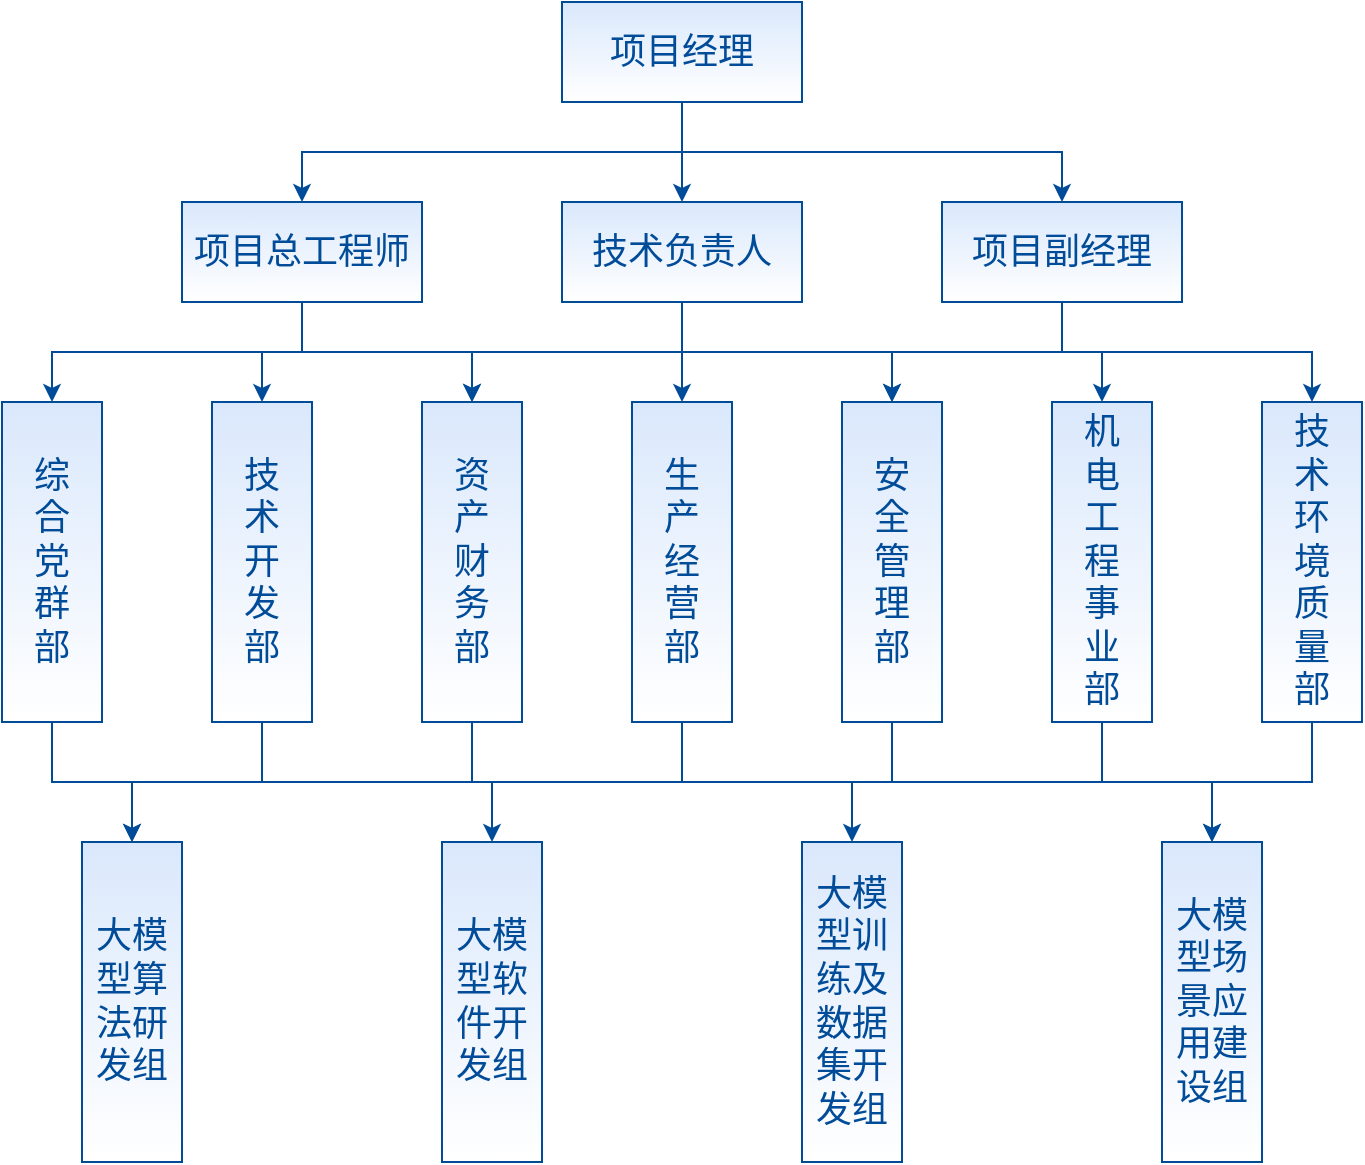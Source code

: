 <mxfile version="26.0.15">
  <diagram name="第 1 页" id="qCIMGLovxdSjHzpxvoWO">
    <mxGraphModel dx="1050" dy="557" grid="1" gridSize="10" guides="1" tooltips="1" connect="1" arrows="1" fold="1" page="1" pageScale="1" pageWidth="827" pageHeight="1169" math="0" shadow="0">
      <root>
        <mxCell id="0" />
        <mxCell id="1" parent="0" />
        <mxCell id="71Y5wNoeTz0tmSPdlZx3-5" style="edgeStyle=orthogonalEdgeStyle;rounded=0;orthogonalLoop=1;jettySize=auto;html=1;exitX=0.5;exitY=1;exitDx=0;exitDy=0;entryX=0.5;entryY=0;entryDx=0;entryDy=0;strokeColor=#004C99;" edge="1" parent="1" source="71Y5wNoeTz0tmSPdlZx3-1" target="71Y5wNoeTz0tmSPdlZx3-3">
          <mxGeometry relative="1" as="geometry" />
        </mxCell>
        <mxCell id="71Y5wNoeTz0tmSPdlZx3-6" style="edgeStyle=orthogonalEdgeStyle;rounded=0;orthogonalLoop=1;jettySize=auto;html=1;exitX=0.5;exitY=1;exitDx=0;exitDy=0;entryX=0.5;entryY=0;entryDx=0;entryDy=0;strokeColor=#004C99;" edge="1" parent="1" source="71Y5wNoeTz0tmSPdlZx3-1" target="71Y5wNoeTz0tmSPdlZx3-2">
          <mxGeometry relative="1" as="geometry" />
        </mxCell>
        <mxCell id="71Y5wNoeTz0tmSPdlZx3-7" style="edgeStyle=orthogonalEdgeStyle;rounded=0;orthogonalLoop=1;jettySize=auto;html=1;exitX=0.5;exitY=1;exitDx=0;exitDy=0;entryX=0.5;entryY=0;entryDx=0;entryDy=0;strokeColor=#004C99;" edge="1" parent="1" source="71Y5wNoeTz0tmSPdlZx3-1" target="71Y5wNoeTz0tmSPdlZx3-4">
          <mxGeometry relative="1" as="geometry" />
        </mxCell>
        <mxCell id="71Y5wNoeTz0tmSPdlZx3-1" value="&lt;font style=&quot;font-size: 18px; color: rgb(0, 76, 153);&quot;&gt;项目经理&lt;/font&gt;" style="rounded=0;whiteSpace=wrap;html=1;strokeColor=#004C99;fillColor=#dae8fc;gradientColor=#FFFFFF;" vertex="1" parent="1">
          <mxGeometry x="340" y="60" width="120" height="50" as="geometry" />
        </mxCell>
        <mxCell id="71Y5wNoeTz0tmSPdlZx3-16" style="edgeStyle=orthogonalEdgeStyle;rounded=0;orthogonalLoop=1;jettySize=auto;html=1;exitX=0.5;exitY=1;exitDx=0;exitDy=0;entryX=0.5;entryY=0;entryDx=0;entryDy=0;strokeColor=#004C99;" edge="1" parent="1" source="71Y5wNoeTz0tmSPdlZx3-2" target="71Y5wNoeTz0tmSPdlZx3-12">
          <mxGeometry relative="1" as="geometry" />
        </mxCell>
        <mxCell id="71Y5wNoeTz0tmSPdlZx3-19" style="edgeStyle=orthogonalEdgeStyle;rounded=0;orthogonalLoop=1;jettySize=auto;html=1;exitX=0.5;exitY=1;exitDx=0;exitDy=0;entryX=0.5;entryY=0;entryDx=0;entryDy=0;strokeColor=#004C99;" edge="1" parent="1" source="71Y5wNoeTz0tmSPdlZx3-2" target="71Y5wNoeTz0tmSPdlZx3-8">
          <mxGeometry relative="1" as="geometry" />
        </mxCell>
        <mxCell id="71Y5wNoeTz0tmSPdlZx3-20" style="edgeStyle=orthogonalEdgeStyle;rounded=0;orthogonalLoop=1;jettySize=auto;html=1;exitX=0.5;exitY=1;exitDx=0;exitDy=0;entryX=0.5;entryY=0;entryDx=0;entryDy=0;strokeColor=#004C99;" edge="1" parent="1" source="71Y5wNoeTz0tmSPdlZx3-2" target="71Y5wNoeTz0tmSPdlZx3-11">
          <mxGeometry relative="1" as="geometry" />
        </mxCell>
        <mxCell id="71Y5wNoeTz0tmSPdlZx3-2" value="&lt;font style=&quot;font-size: 18px; color: rgb(0, 76, 153);&quot;&gt;项目总工程师&lt;/font&gt;" style="rounded=0;whiteSpace=wrap;html=1;strokeColor=#004C99;fillColor=#dae8fc;gradientColor=#FFFFFF;" vertex="1" parent="1">
          <mxGeometry x="150" y="160" width="120" height="50" as="geometry" />
        </mxCell>
        <mxCell id="71Y5wNoeTz0tmSPdlZx3-15" style="edgeStyle=orthogonalEdgeStyle;rounded=0;orthogonalLoop=1;jettySize=auto;html=1;exitX=0.5;exitY=1;exitDx=0;exitDy=0;entryX=0.5;entryY=0;entryDx=0;entryDy=0;strokeColor=#004C99;" edge="1" parent="1" source="71Y5wNoeTz0tmSPdlZx3-3" target="71Y5wNoeTz0tmSPdlZx3-10">
          <mxGeometry relative="1" as="geometry" />
        </mxCell>
        <mxCell id="71Y5wNoeTz0tmSPdlZx3-21" style="edgeStyle=orthogonalEdgeStyle;rounded=0;orthogonalLoop=1;jettySize=auto;html=1;exitX=0.5;exitY=1;exitDx=0;exitDy=0;entryX=0.5;entryY=0;entryDx=0;entryDy=0;strokeColor=#004C99;" edge="1" parent="1" source="71Y5wNoeTz0tmSPdlZx3-3" target="71Y5wNoeTz0tmSPdlZx3-11">
          <mxGeometry relative="1" as="geometry" />
        </mxCell>
        <mxCell id="71Y5wNoeTz0tmSPdlZx3-22" style="edgeStyle=orthogonalEdgeStyle;rounded=0;orthogonalLoop=1;jettySize=auto;html=1;exitX=0.5;exitY=1;exitDx=0;exitDy=0;entryX=0.5;entryY=0;entryDx=0;entryDy=0;strokeColor=#004C99;" edge="1" parent="1" source="71Y5wNoeTz0tmSPdlZx3-3" target="71Y5wNoeTz0tmSPdlZx3-9">
          <mxGeometry relative="1" as="geometry" />
        </mxCell>
        <mxCell id="71Y5wNoeTz0tmSPdlZx3-3" value="&lt;font style=&quot;font-size: 18px; color: rgb(0, 76, 153);&quot;&gt;技术负责人&lt;/font&gt;" style="rounded=0;whiteSpace=wrap;html=1;strokeColor=#004C99;fillColor=#dae8fc;gradientColor=#FFFFFF;" vertex="1" parent="1">
          <mxGeometry x="340" y="160" width="120" height="50" as="geometry" />
        </mxCell>
        <mxCell id="71Y5wNoeTz0tmSPdlZx3-17" style="edgeStyle=orthogonalEdgeStyle;rounded=0;orthogonalLoop=1;jettySize=auto;html=1;exitX=0.5;exitY=1;exitDx=0;exitDy=0;entryX=0.5;entryY=0;entryDx=0;entryDy=0;strokeColor=#004C99;" edge="1" parent="1" source="71Y5wNoeTz0tmSPdlZx3-4" target="71Y5wNoeTz0tmSPdlZx3-13">
          <mxGeometry relative="1" as="geometry" />
        </mxCell>
        <mxCell id="71Y5wNoeTz0tmSPdlZx3-23" style="edgeStyle=orthogonalEdgeStyle;rounded=0;orthogonalLoop=1;jettySize=auto;html=1;exitX=0.5;exitY=1;exitDx=0;exitDy=0;entryX=0.5;entryY=0;entryDx=0;entryDy=0;strokeColor=#004C99;" edge="1" parent="1" source="71Y5wNoeTz0tmSPdlZx3-4" target="71Y5wNoeTz0tmSPdlZx3-14">
          <mxGeometry relative="1" as="geometry" />
        </mxCell>
        <mxCell id="71Y5wNoeTz0tmSPdlZx3-24" style="edgeStyle=orthogonalEdgeStyle;rounded=0;orthogonalLoop=1;jettySize=auto;html=1;exitX=0.5;exitY=1;exitDx=0;exitDy=0;entryX=0.5;entryY=0;entryDx=0;entryDy=0;strokeColor=#004C99;" edge="1" parent="1" source="71Y5wNoeTz0tmSPdlZx3-4" target="71Y5wNoeTz0tmSPdlZx3-9">
          <mxGeometry relative="1" as="geometry" />
        </mxCell>
        <mxCell id="71Y5wNoeTz0tmSPdlZx3-4" value="&lt;font style=&quot;font-size: 18px; color: rgb(0, 76, 153);&quot;&gt;项目副经理&lt;/font&gt;" style="rounded=0;whiteSpace=wrap;html=1;strokeColor=#004C99;fillColor=#dae8fc;gradientColor=#FFFFFF;" vertex="1" parent="1">
          <mxGeometry x="530" y="160" width="120" height="50" as="geometry" />
        </mxCell>
        <mxCell id="71Y5wNoeTz0tmSPdlZx3-30" style="edgeStyle=orthogonalEdgeStyle;rounded=0;orthogonalLoop=1;jettySize=auto;html=1;exitX=0.5;exitY=1;exitDx=0;exitDy=0;entryX=0.5;entryY=0;entryDx=0;entryDy=0;strokeColor=#004C99;" edge="1" parent="1" source="71Y5wNoeTz0tmSPdlZx3-8" target="71Y5wNoeTz0tmSPdlZx3-25">
          <mxGeometry relative="1" as="geometry" />
        </mxCell>
        <mxCell id="71Y5wNoeTz0tmSPdlZx3-31" style="edgeStyle=orthogonalEdgeStyle;rounded=0;orthogonalLoop=1;jettySize=auto;html=1;exitX=0.5;exitY=1;exitDx=0;exitDy=0;strokeColor=#004C99;" edge="1" parent="1" source="71Y5wNoeTz0tmSPdlZx3-8" target="71Y5wNoeTz0tmSPdlZx3-26">
          <mxGeometry relative="1" as="geometry" />
        </mxCell>
        <mxCell id="71Y5wNoeTz0tmSPdlZx3-8" value="&lt;font color=&quot;#004c99&quot;&gt;&lt;span style=&quot;font-size: 18px;&quot;&gt;技&lt;/span&gt;&lt;/font&gt;&lt;div&gt;&lt;font color=&quot;#004c99&quot;&gt;&lt;span style=&quot;font-size: 18px;&quot;&gt;术&lt;/span&gt;&lt;/font&gt;&lt;/div&gt;&lt;div&gt;&lt;font color=&quot;#004c99&quot;&gt;&lt;span style=&quot;font-size: 18px;&quot;&gt;开&lt;/span&gt;&lt;/font&gt;&lt;/div&gt;&lt;div&gt;&lt;font color=&quot;#004c99&quot;&gt;&lt;span style=&quot;font-size: 18px;&quot;&gt;发&lt;/span&gt;&lt;/font&gt;&lt;/div&gt;&lt;div&gt;&lt;font color=&quot;#004c99&quot;&gt;&lt;span style=&quot;font-size: 18px;&quot;&gt;部&lt;/span&gt;&lt;/font&gt;&lt;/div&gt;" style="rounded=0;whiteSpace=wrap;html=1;strokeColor=#004C99;fillColor=#dae8fc;gradientColor=#FFFFFF;" vertex="1" parent="1">
          <mxGeometry x="165" y="260" width="50" height="160" as="geometry" />
        </mxCell>
        <mxCell id="71Y5wNoeTz0tmSPdlZx3-34" style="edgeStyle=orthogonalEdgeStyle;rounded=0;orthogonalLoop=1;jettySize=auto;html=1;exitX=0.5;exitY=1;exitDx=0;exitDy=0;strokeColor=#004C99;endArrow=none;startFill=0;" edge="1" parent="1" source="71Y5wNoeTz0tmSPdlZx3-9">
          <mxGeometry relative="1" as="geometry">
            <mxPoint x="505" y="450" as="targetPoint" />
          </mxGeometry>
        </mxCell>
        <mxCell id="71Y5wNoeTz0tmSPdlZx3-9" value="&lt;font color=&quot;#004c99&quot;&gt;&lt;span style=&quot;font-size: 18px;&quot;&gt;安&lt;/span&gt;&lt;/font&gt;&lt;div&gt;&lt;font color=&quot;#004c99&quot;&gt;&lt;span style=&quot;font-size: 18px;&quot;&gt;全&lt;/span&gt;&lt;/font&gt;&lt;/div&gt;&lt;div&gt;&lt;font color=&quot;#004c99&quot;&gt;&lt;span style=&quot;font-size: 18px;&quot;&gt;管&lt;/span&gt;&lt;/font&gt;&lt;/div&gt;&lt;div&gt;&lt;font color=&quot;#004c99&quot;&gt;&lt;span style=&quot;font-size: 18px;&quot;&gt;理&lt;/span&gt;&lt;/font&gt;&lt;/div&gt;&lt;div&gt;&lt;font color=&quot;#004c99&quot;&gt;&lt;span style=&quot;font-size: 18px;&quot;&gt;部&lt;/span&gt;&lt;/font&gt;&lt;/div&gt;" style="rounded=0;whiteSpace=wrap;html=1;strokeColor=#004C99;fillColor=#dae8fc;gradientColor=#FFFFFF;" vertex="1" parent="1">
          <mxGeometry x="480" y="260" width="50" height="160" as="geometry" />
        </mxCell>
        <mxCell id="71Y5wNoeTz0tmSPdlZx3-33" style="edgeStyle=orthogonalEdgeStyle;rounded=0;orthogonalLoop=1;jettySize=auto;html=1;exitX=0.5;exitY=1;exitDx=0;exitDy=0;strokeColor=#004C99;" edge="1" parent="1" source="71Y5wNoeTz0tmSPdlZx3-10" target="71Y5wNoeTz0tmSPdlZx3-28">
          <mxGeometry relative="1" as="geometry" />
        </mxCell>
        <mxCell id="71Y5wNoeTz0tmSPdlZx3-10" value="&lt;font color=&quot;#004c99&quot;&gt;&lt;span style=&quot;font-size: 18px;&quot;&gt;生&lt;/span&gt;&lt;/font&gt;&lt;div&gt;&lt;font color=&quot;#004c99&quot;&gt;&lt;span style=&quot;font-size: 18px;&quot;&gt;产&lt;/span&gt;&lt;/font&gt;&lt;/div&gt;&lt;div&gt;&lt;font color=&quot;#004c99&quot;&gt;&lt;span style=&quot;font-size: 18px;&quot;&gt;经&lt;/span&gt;&lt;/font&gt;&lt;/div&gt;&lt;div&gt;&lt;font color=&quot;#004c99&quot;&gt;&lt;span style=&quot;font-size: 18px;&quot;&gt;营&lt;/span&gt;&lt;/font&gt;&lt;/div&gt;&lt;div&gt;&lt;font color=&quot;#004c99&quot;&gt;&lt;span style=&quot;font-size: 18px;&quot;&gt;部&lt;/span&gt;&lt;/font&gt;&lt;/div&gt;" style="rounded=0;whiteSpace=wrap;html=1;strokeColor=#004C99;fillColor=#dae8fc;gradientColor=#FFFFFF;" vertex="1" parent="1">
          <mxGeometry x="375" y="260" width="50" height="160" as="geometry" />
        </mxCell>
        <mxCell id="71Y5wNoeTz0tmSPdlZx3-32" style="edgeStyle=orthogonalEdgeStyle;rounded=0;orthogonalLoop=1;jettySize=auto;html=1;exitX=0.5;exitY=1;exitDx=0;exitDy=0;strokeColor=#004C99;" edge="1" parent="1" source="71Y5wNoeTz0tmSPdlZx3-11" target="71Y5wNoeTz0tmSPdlZx3-27">
          <mxGeometry relative="1" as="geometry" />
        </mxCell>
        <mxCell id="71Y5wNoeTz0tmSPdlZx3-11" value="&lt;font color=&quot;#004c99&quot;&gt;&lt;span style=&quot;font-size: 18px;&quot;&gt;资&lt;/span&gt;&lt;/font&gt;&lt;div&gt;&lt;font color=&quot;#004c99&quot;&gt;&lt;span style=&quot;font-size: 18px;&quot;&gt;产&lt;/span&gt;&lt;/font&gt;&lt;/div&gt;&lt;div&gt;&lt;font color=&quot;#004c99&quot;&gt;&lt;span style=&quot;font-size: 18px;&quot;&gt;财&lt;/span&gt;&lt;/font&gt;&lt;/div&gt;&lt;div&gt;&lt;font color=&quot;#004c99&quot;&gt;&lt;span style=&quot;font-size: 18px;&quot;&gt;务&lt;/span&gt;&lt;/font&gt;&lt;/div&gt;&lt;div&gt;&lt;font color=&quot;#004c99&quot;&gt;&lt;span style=&quot;font-size: 18px;&quot;&gt;部&lt;/span&gt;&lt;/font&gt;&lt;/div&gt;" style="rounded=0;whiteSpace=wrap;html=1;strokeColor=#004C99;fillColor=#dae8fc;gradientColor=#FFFFFF;" vertex="1" parent="1">
          <mxGeometry x="270" y="260" width="50" height="160" as="geometry" />
        </mxCell>
        <mxCell id="71Y5wNoeTz0tmSPdlZx3-29" style="edgeStyle=orthogonalEdgeStyle;rounded=0;orthogonalLoop=1;jettySize=auto;html=1;exitX=0.5;exitY=1;exitDx=0;exitDy=0;entryX=0.5;entryY=0;entryDx=0;entryDy=0;strokeColor=#004C99;" edge="1" parent="1" source="71Y5wNoeTz0tmSPdlZx3-12" target="71Y5wNoeTz0tmSPdlZx3-25">
          <mxGeometry relative="1" as="geometry" />
        </mxCell>
        <mxCell id="71Y5wNoeTz0tmSPdlZx3-12" value="&lt;font color=&quot;#004c99&quot;&gt;&lt;span style=&quot;font-size: 18px;&quot;&gt;综&lt;/span&gt;&lt;/font&gt;&lt;div&gt;&lt;font color=&quot;#004c99&quot;&gt;&lt;span style=&quot;font-size: 18px;&quot;&gt;合&lt;/span&gt;&lt;/font&gt;&lt;/div&gt;&lt;div&gt;&lt;font color=&quot;#004c99&quot;&gt;&lt;span style=&quot;font-size: 18px;&quot;&gt;党&lt;/span&gt;&lt;/font&gt;&lt;/div&gt;&lt;div&gt;&lt;font color=&quot;#004c99&quot;&gt;&lt;span style=&quot;font-size: 18px;&quot;&gt;群&lt;/span&gt;&lt;/font&gt;&lt;/div&gt;&lt;div&gt;&lt;font color=&quot;#004c99&quot;&gt;&lt;span style=&quot;font-size: 18px;&quot;&gt;部&lt;/span&gt;&lt;/font&gt;&lt;/div&gt;" style="rounded=0;whiteSpace=wrap;html=1;strokeColor=#004C99;fillColor=#dae8fc;gradientColor=#FFFFFF;" vertex="1" parent="1">
          <mxGeometry x="60" y="260" width="50" height="160" as="geometry" />
        </mxCell>
        <mxCell id="71Y5wNoeTz0tmSPdlZx3-36" style="edgeStyle=orthogonalEdgeStyle;rounded=0;orthogonalLoop=1;jettySize=auto;html=1;exitX=0.5;exitY=1;exitDx=0;exitDy=0;entryX=0.5;entryY=0;entryDx=0;entryDy=0;strokeColor=#004C99;" edge="1" parent="1" source="71Y5wNoeTz0tmSPdlZx3-13" target="71Y5wNoeTz0tmSPdlZx3-28">
          <mxGeometry relative="1" as="geometry" />
        </mxCell>
        <mxCell id="71Y5wNoeTz0tmSPdlZx3-13" value="&lt;font color=&quot;#004c99&quot;&gt;&lt;span style=&quot;font-size: 18px;&quot;&gt;技&lt;/span&gt;&lt;/font&gt;&lt;div&gt;&lt;font color=&quot;#004c99&quot;&gt;&lt;span style=&quot;font-size: 18px;&quot;&gt;术&lt;/span&gt;&lt;/font&gt;&lt;/div&gt;&lt;div&gt;&lt;font color=&quot;#004c99&quot;&gt;&lt;span style=&quot;font-size: 18px;&quot;&gt;环&lt;/span&gt;&lt;/font&gt;&lt;/div&gt;&lt;div&gt;&lt;font color=&quot;#004c99&quot;&gt;&lt;span style=&quot;font-size: 18px;&quot;&gt;境&lt;/span&gt;&lt;/font&gt;&lt;/div&gt;&lt;div&gt;&lt;font color=&quot;#004c99&quot;&gt;&lt;span style=&quot;font-size: 18px;&quot;&gt;质&lt;/span&gt;&lt;/font&gt;&lt;/div&gt;&lt;div&gt;&lt;font color=&quot;#004c99&quot;&gt;&lt;span style=&quot;font-size: 18px;&quot;&gt;量&lt;/span&gt;&lt;/font&gt;&lt;/div&gt;&lt;div&gt;&lt;font color=&quot;#004c99&quot;&gt;&lt;span style=&quot;font-size: 18px;&quot;&gt;部&lt;/span&gt;&lt;/font&gt;&lt;/div&gt;" style="rounded=0;whiteSpace=wrap;html=1;strokeColor=#004C99;fillColor=#dae8fc;gradientColor=#FFFFFF;" vertex="1" parent="1">
          <mxGeometry x="690" y="260" width="50" height="160" as="geometry" />
        </mxCell>
        <mxCell id="71Y5wNoeTz0tmSPdlZx3-35" style="edgeStyle=orthogonalEdgeStyle;rounded=0;orthogonalLoop=1;jettySize=auto;html=1;exitX=0.5;exitY=1;exitDx=0;exitDy=0;strokeColor=#004C99;endArrow=none;startFill=0;" edge="1" parent="1" source="71Y5wNoeTz0tmSPdlZx3-14">
          <mxGeometry relative="1" as="geometry">
            <mxPoint x="610" y="450" as="targetPoint" />
          </mxGeometry>
        </mxCell>
        <mxCell id="71Y5wNoeTz0tmSPdlZx3-14" value="&lt;font color=&quot;#004c99&quot;&gt;&lt;span style=&quot;font-size: 18px;&quot;&gt;机&lt;/span&gt;&lt;/font&gt;&lt;div&gt;&lt;font color=&quot;#004c99&quot;&gt;&lt;span style=&quot;font-size: 18px;&quot;&gt;电&lt;/span&gt;&lt;/font&gt;&lt;/div&gt;&lt;div&gt;&lt;font color=&quot;#004c99&quot;&gt;&lt;span style=&quot;font-size: 18px;&quot;&gt;工&lt;/span&gt;&lt;/font&gt;&lt;/div&gt;&lt;div&gt;&lt;font color=&quot;#004c99&quot;&gt;&lt;span style=&quot;font-size: 18px;&quot;&gt;程&lt;/span&gt;&lt;/font&gt;&lt;/div&gt;&lt;div&gt;&lt;font color=&quot;#004c99&quot;&gt;&lt;span style=&quot;font-size: 18px;&quot;&gt;事&lt;/span&gt;&lt;/font&gt;&lt;/div&gt;&lt;div&gt;&lt;font color=&quot;#004c99&quot;&gt;&lt;span style=&quot;font-size: 18px;&quot;&gt;业&lt;/span&gt;&lt;/font&gt;&lt;/div&gt;&lt;div&gt;&lt;font color=&quot;#004c99&quot;&gt;&lt;span style=&quot;font-size: 18px;&quot;&gt;部&lt;/span&gt;&lt;/font&gt;&lt;/div&gt;" style="rounded=0;whiteSpace=wrap;html=1;strokeColor=#004C99;fillColor=#dae8fc;gradientColor=#FFFFFF;" vertex="1" parent="1">
          <mxGeometry x="585" y="260" width="50" height="160" as="geometry" />
        </mxCell>
        <mxCell id="71Y5wNoeTz0tmSPdlZx3-25" value="&lt;font color=&quot;#004c99&quot;&gt;&lt;span style=&quot;font-size: 18px;&quot;&gt;大模型算法研发组&lt;/span&gt;&lt;/font&gt;" style="rounded=0;whiteSpace=wrap;html=1;strokeColor=#004C99;fillColor=#dae8fc;gradientColor=#FFFFFF;" vertex="1" parent="1">
          <mxGeometry x="100" y="480" width="50" height="160" as="geometry" />
        </mxCell>
        <mxCell id="71Y5wNoeTz0tmSPdlZx3-26" value="&lt;font color=&quot;#004c99&quot;&gt;&lt;span style=&quot;font-size: 18px;&quot;&gt;大模型软件开发组&lt;/span&gt;&lt;/font&gt;" style="rounded=0;whiteSpace=wrap;html=1;strokeColor=#004C99;fillColor=#dae8fc;gradientColor=#FFFFFF;" vertex="1" parent="1">
          <mxGeometry x="280" y="480" width="50" height="160" as="geometry" />
        </mxCell>
        <mxCell id="71Y5wNoeTz0tmSPdlZx3-27" value="&lt;font color=&quot;#004c99&quot;&gt;&lt;span style=&quot;font-size: 18px;&quot;&gt;大模型训练及数据集开发组&lt;/span&gt;&lt;/font&gt;" style="rounded=0;whiteSpace=wrap;html=1;strokeColor=#004C99;fillColor=#dae8fc;gradientColor=#FFFFFF;" vertex="1" parent="1">
          <mxGeometry x="460" y="480" width="50" height="160" as="geometry" />
        </mxCell>
        <mxCell id="71Y5wNoeTz0tmSPdlZx3-28" value="&lt;font color=&quot;#004c99&quot;&gt;&lt;span style=&quot;font-size: 18px;&quot;&gt;大模型场景应用建设组&lt;/span&gt;&lt;/font&gt;" style="rounded=0;whiteSpace=wrap;html=1;strokeColor=#004C99;fillColor=#dae8fc;gradientColor=#FFFFFF;" vertex="1" parent="1">
          <mxGeometry x="640" y="480" width="50" height="160" as="geometry" />
        </mxCell>
      </root>
    </mxGraphModel>
  </diagram>
</mxfile>

